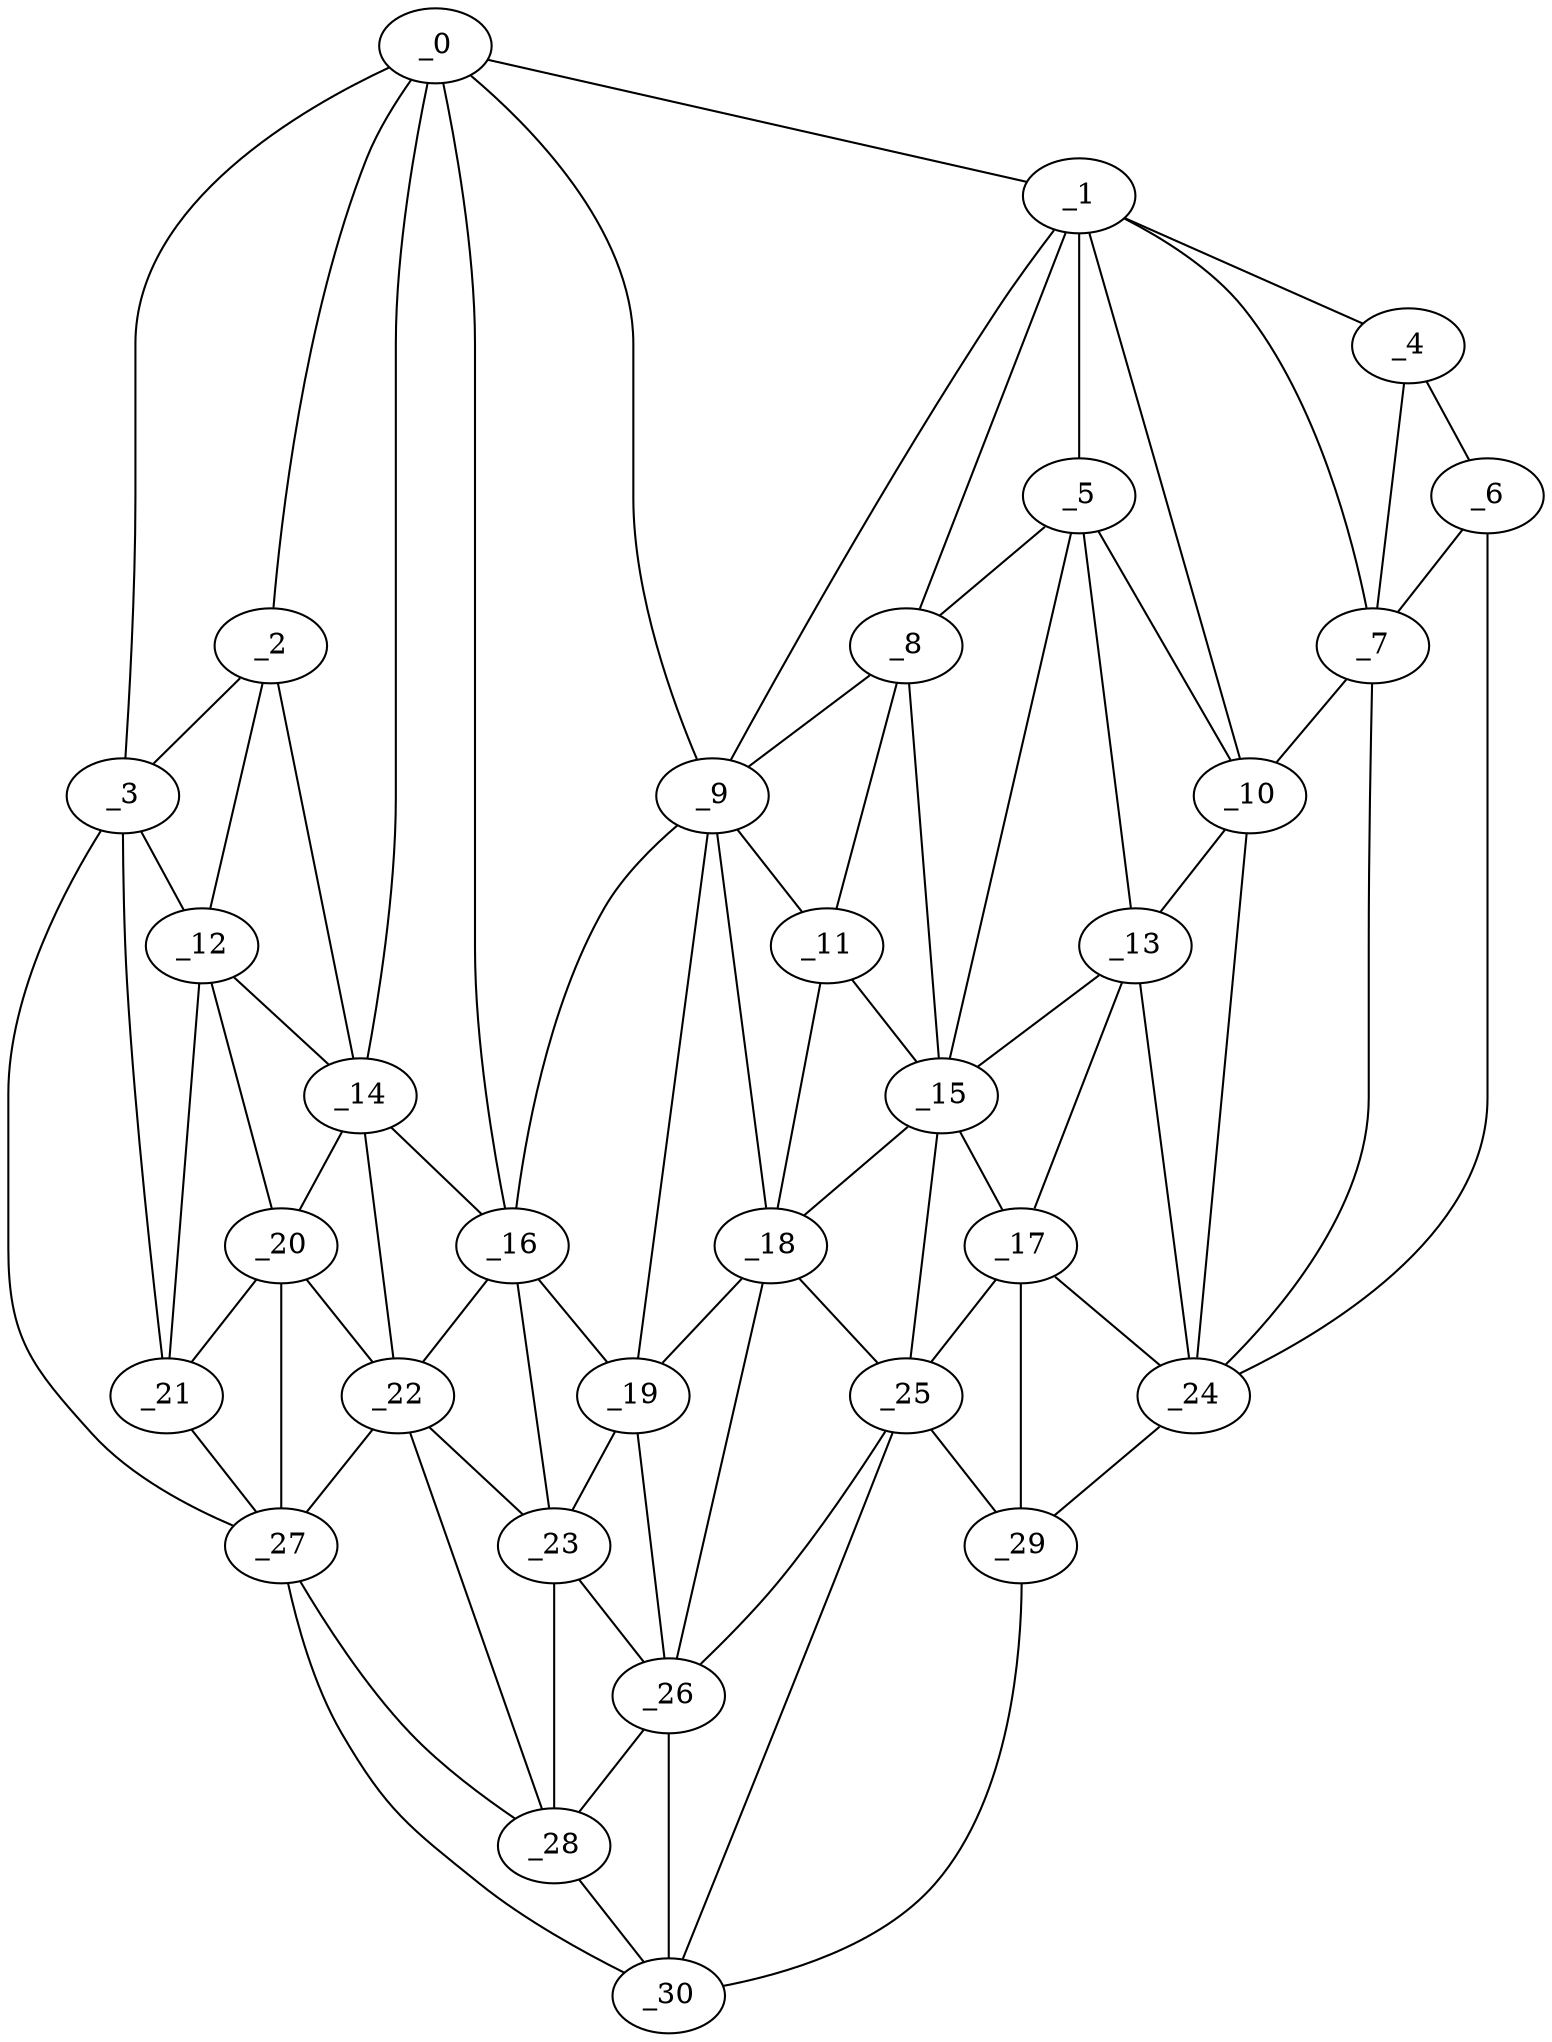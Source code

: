 graph "obj62__195.gxl" {
	_0	 [x=42,
		y=95];
	_1	 [x=45,
		y=12];
	_0 -- _1	 [valence=1];
	_2	 [x=47,
		y=104];
	_0 -- _2	 [valence=1];
	_3	 [x=48,
		y=122];
	_0 -- _3	 [valence=1];
	_9	 [x=63,
		y=57];
	_0 -- _9	 [valence=1];
	_14	 [x=69,
		y=91];
	_0 -- _14	 [valence=2];
	_16	 [x=70,
		y=77];
	_0 -- _16	 [valence=1];
	_4	 [x=50,
		y=3];
	_1 -- _4	 [valence=1];
	_5	 [x=62,
		y=39];
	_1 -- _5	 [valence=1];
	_7	 [x=63,
		y=13];
	_1 -- _7	 [valence=1];
	_8	 [x=63,
		y=45];
	_1 -- _8	 [valence=2];
	_1 -- _9	 [valence=2];
	_10	 [x=66,
		y=21];
	_1 -- _10	 [valence=2];
	_2 -- _3	 [valence=1];
	_12	 [x=68,
		y=101];
	_2 -- _12	 [valence=2];
	_2 -- _14	 [valence=2];
	_3 -- _12	 [valence=2];
	_21	 [x=79,
		y=106];
	_3 -- _21	 [valence=1];
	_27	 [x=88,
		y=122];
	_3 -- _27	 [valence=1];
	_6	 [x=63,
		y=4];
	_4 -- _6	 [valence=1];
	_4 -- _7	 [valence=2];
	_5 -- _8	 [valence=1];
	_5 -- _10	 [valence=2];
	_13	 [x=69,
		y=31];
	_5 -- _13	 [valence=2];
	_15	 [x=70,
		y=44];
	_5 -- _15	 [valence=1];
	_6 -- _7	 [valence=2];
	_24	 [x=84,
		y=14];
	_6 -- _24	 [valence=1];
	_7 -- _10	 [valence=2];
	_7 -- _24	 [valence=2];
	_8 -- _9	 [valence=1];
	_11	 [x=67,
		y=48];
	_8 -- _11	 [valence=1];
	_8 -- _15	 [valence=2];
	_9 -- _11	 [valence=1];
	_9 -- _16	 [valence=2];
	_18	 [x=76,
		y=54];
	_9 -- _18	 [valence=2];
	_19	 [x=76,
		y=65];
	_9 -- _19	 [valence=2];
	_10 -- _13	 [valence=1];
	_10 -- _24	 [valence=2];
	_11 -- _15	 [valence=2];
	_11 -- _18	 [valence=2];
	_12 -- _14	 [valence=1];
	_20	 [x=79,
		y=96];
	_12 -- _20	 [valence=2];
	_12 -- _21	 [valence=2];
	_13 -- _15	 [valence=2];
	_17	 [x=76,
		y=36];
	_13 -- _17	 [valence=2];
	_13 -- _24	 [valence=2];
	_14 -- _16	 [valence=2];
	_14 -- _20	 [valence=2];
	_22	 [x=82,
		y=80];
	_14 -- _22	 [valence=1];
	_15 -- _17	 [valence=2];
	_15 -- _18	 [valence=1];
	_25	 [x=85,
		y=49];
	_15 -- _25	 [valence=1];
	_16 -- _19	 [valence=1];
	_16 -- _22	 [valence=2];
	_23	 [x=83,
		y=70];
	_16 -- _23	 [valence=2];
	_17 -- _24	 [valence=2];
	_17 -- _25	 [valence=1];
	_29	 [x=94,
		y=36];
	_17 -- _29	 [valence=2];
	_18 -- _19	 [valence=1];
	_18 -- _25	 [valence=2];
	_26	 [x=85,
		y=59];
	_18 -- _26	 [valence=2];
	_19 -- _23	 [valence=1];
	_19 -- _26	 [valence=2];
	_20 -- _21	 [valence=1];
	_20 -- _22	 [valence=2];
	_20 -- _27	 [valence=2];
	_21 -- _27	 [valence=2];
	_22 -- _23	 [valence=2];
	_22 -- _27	 [valence=1];
	_28	 [x=92,
		y=65];
	_22 -- _28	 [valence=2];
	_23 -- _26	 [valence=2];
	_23 -- _28	 [valence=2];
	_24 -- _29	 [valence=1];
	_25 -- _26	 [valence=1];
	_25 -- _29	 [valence=2];
	_30	 [x=95,
		y=56];
	_25 -- _30	 [valence=1];
	_26 -- _28	 [valence=1];
	_26 -- _30	 [valence=2];
	_27 -- _28	 [valence=1];
	_27 -- _30	 [valence=1];
	_28 -- _30	 [valence=1];
	_29 -- _30	 [valence=1];
}
